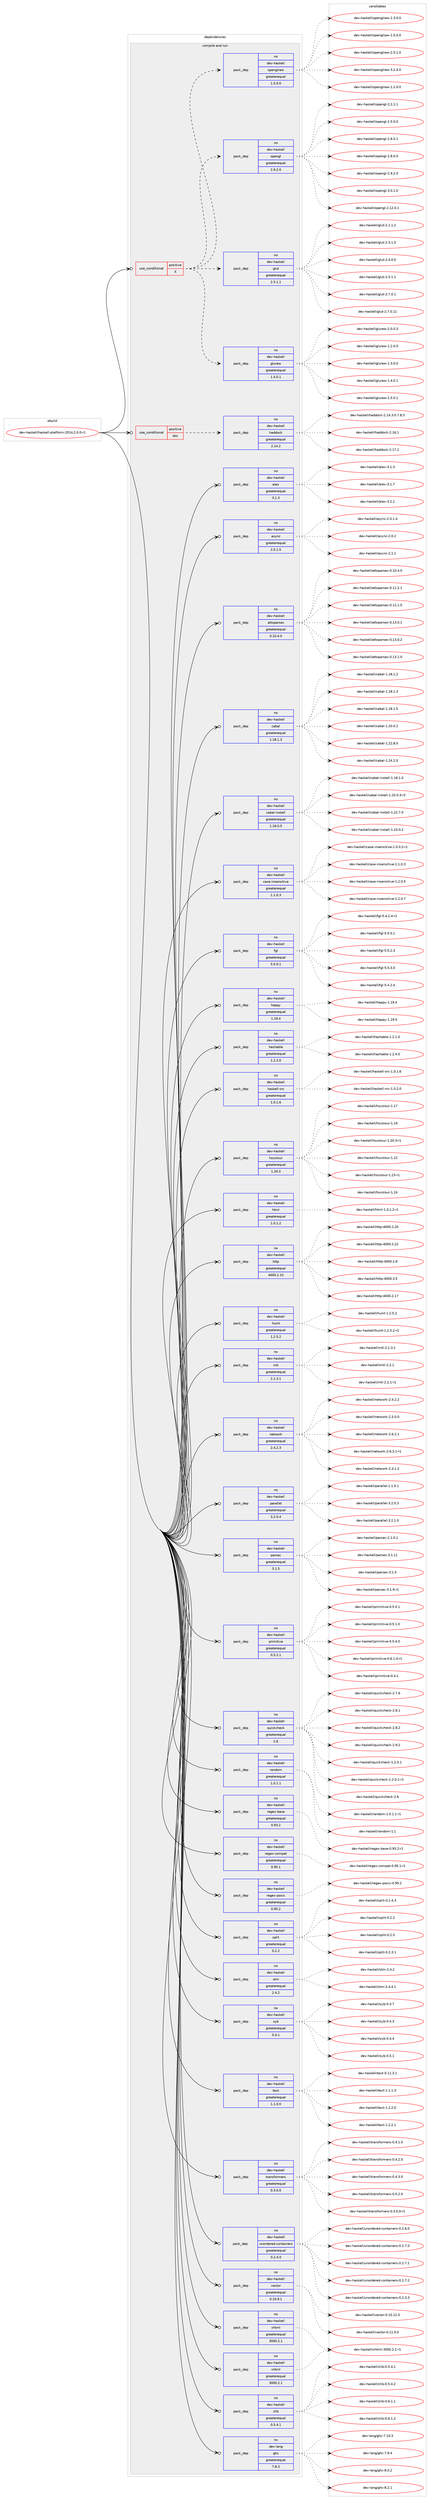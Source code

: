 digraph prolog {

# *************
# Graph options
# *************

newrank=true;
concentrate=true;
compound=true;
graph [rankdir=LR,fontname=Helvetica,fontsize=10,ranksep=1.5];#, ranksep=2.5, nodesep=0.2];
edge  [arrowhead=vee];
node  [fontname=Helvetica,fontsize=10];

# **********
# The ebuild
# **********

subgraph cluster_leftcol {
color=gray;
rank=same;
label=<<i>ebuild</i>>;
id [label="dev-haskell/haskell-platform-2014.2.0.0-r1", color=red, width=4, href="../dev-haskell/haskell-platform-2014.2.0.0-r1.svg"];
}

# ****************
# The dependencies
# ****************

subgraph cluster_midcol {
color=gray;
label=<<i>dependencies</i>>;
subgraph cluster_compile {
fillcolor="#eeeeee";
style=filled;
label=<<i>compile</i>>;
}
subgraph cluster_compileandrun {
fillcolor="#eeeeee";
style=filled;
label=<<i>compile and run</i>>;
subgraph cond19154 {
dependency82340 [label=<<TABLE BORDER="0" CELLBORDER="1" CELLSPACING="0" CELLPADDING="4"><TR><TD ROWSPAN="3" CELLPADDING="10">use_conditional</TD></TR><TR><TD>positive</TD></TR><TR><TD>X</TD></TR></TABLE>>, shape=none, color=red];
subgraph pack61055 {
dependency82341 [label=<<TABLE BORDER="0" CELLBORDER="1" CELLSPACING="0" CELLPADDING="4" WIDTH="220"><TR><TD ROWSPAN="6" CELLPADDING="30">pack_dep</TD></TR><TR><TD WIDTH="110">no</TD></TR><TR><TD>dev-haskell</TD></TR><TR><TD>gluraw</TD></TR><TR><TD>greaterequal</TD></TR><TR><TD>1.4.0.1</TD></TR></TABLE>>, shape=none, color=blue];
}
dependency82340:e -> dependency82341:w [weight=20,style="dashed",arrowhead="vee"];
subgraph pack61056 {
dependency82342 [label=<<TABLE BORDER="0" CELLBORDER="1" CELLSPACING="0" CELLPADDING="4" WIDTH="220"><TR><TD ROWSPAN="6" CELLPADDING="30">pack_dep</TD></TR><TR><TD WIDTH="110">no</TD></TR><TR><TD>dev-haskell</TD></TR><TR><TD>glut</TD></TR><TR><TD>greaterequal</TD></TR><TR><TD>2.5.1.1</TD></TR></TABLE>>, shape=none, color=blue];
}
dependency82340:e -> dependency82342:w [weight=20,style="dashed",arrowhead="vee"];
subgraph pack61057 {
dependency82343 [label=<<TABLE BORDER="0" CELLBORDER="1" CELLSPACING="0" CELLPADDING="4" WIDTH="220"><TR><TD ROWSPAN="6" CELLPADDING="30">pack_dep</TD></TR><TR><TD WIDTH="110">no</TD></TR><TR><TD>dev-haskell</TD></TR><TR><TD>opengl</TD></TR><TR><TD>greaterequal</TD></TR><TR><TD>2.9.2.0</TD></TR></TABLE>>, shape=none, color=blue];
}
dependency82340:e -> dependency82343:w [weight=20,style="dashed",arrowhead="vee"];
subgraph pack61058 {
dependency82344 [label=<<TABLE BORDER="0" CELLBORDER="1" CELLSPACING="0" CELLPADDING="4" WIDTH="220"><TR><TD ROWSPAN="6" CELLPADDING="30">pack_dep</TD></TR><TR><TD WIDTH="110">no</TD></TR><TR><TD>dev-haskell</TD></TR><TR><TD>openglraw</TD></TR><TR><TD>greaterequal</TD></TR><TR><TD>1.5.0.0</TD></TR></TABLE>>, shape=none, color=blue];
}
dependency82340:e -> dependency82344:w [weight=20,style="dashed",arrowhead="vee"];
}
id:e -> dependency82340:w [weight=20,style="solid",arrowhead="odotvee"];
subgraph cond19155 {
dependency82345 [label=<<TABLE BORDER="0" CELLBORDER="1" CELLSPACING="0" CELLPADDING="4"><TR><TD ROWSPAN="3" CELLPADDING="10">use_conditional</TD></TR><TR><TD>positive</TD></TR><TR><TD>doc</TD></TR></TABLE>>, shape=none, color=red];
subgraph pack61059 {
dependency82346 [label=<<TABLE BORDER="0" CELLBORDER="1" CELLSPACING="0" CELLPADDING="4" WIDTH="220"><TR><TD ROWSPAN="6" CELLPADDING="30">pack_dep</TD></TR><TR><TD WIDTH="110">no</TD></TR><TR><TD>dev-haskell</TD></TR><TR><TD>haddock</TD></TR><TR><TD>greaterequal</TD></TR><TR><TD>2.14.2</TD></TR></TABLE>>, shape=none, color=blue];
}
dependency82345:e -> dependency82346:w [weight=20,style="dashed",arrowhead="vee"];
}
id:e -> dependency82345:w [weight=20,style="solid",arrowhead="odotvee"];
subgraph pack61060 {
dependency82347 [label=<<TABLE BORDER="0" CELLBORDER="1" CELLSPACING="0" CELLPADDING="4" WIDTH="220"><TR><TD ROWSPAN="6" CELLPADDING="30">pack_dep</TD></TR><TR><TD WIDTH="110">no</TD></TR><TR><TD>dev-haskell</TD></TR><TR><TD>alex</TD></TR><TR><TD>greaterequal</TD></TR><TR><TD>3.1.3</TD></TR></TABLE>>, shape=none, color=blue];
}
id:e -> dependency82347:w [weight=20,style="solid",arrowhead="odotvee"];
subgraph pack61061 {
dependency82348 [label=<<TABLE BORDER="0" CELLBORDER="1" CELLSPACING="0" CELLPADDING="4" WIDTH="220"><TR><TD ROWSPAN="6" CELLPADDING="30">pack_dep</TD></TR><TR><TD WIDTH="110">no</TD></TR><TR><TD>dev-haskell</TD></TR><TR><TD>async</TD></TR><TR><TD>greaterequal</TD></TR><TR><TD>2.0.1.5</TD></TR></TABLE>>, shape=none, color=blue];
}
id:e -> dependency82348:w [weight=20,style="solid",arrowhead="odotvee"];
subgraph pack61062 {
dependency82349 [label=<<TABLE BORDER="0" CELLBORDER="1" CELLSPACING="0" CELLPADDING="4" WIDTH="220"><TR><TD ROWSPAN="6" CELLPADDING="30">pack_dep</TD></TR><TR><TD WIDTH="110">no</TD></TR><TR><TD>dev-haskell</TD></TR><TR><TD>attoparsec</TD></TR><TR><TD>greaterequal</TD></TR><TR><TD>0.10.4.0</TD></TR></TABLE>>, shape=none, color=blue];
}
id:e -> dependency82349:w [weight=20,style="solid",arrowhead="odotvee"];
subgraph pack61063 {
dependency82350 [label=<<TABLE BORDER="0" CELLBORDER="1" CELLSPACING="0" CELLPADDING="4" WIDTH="220"><TR><TD ROWSPAN="6" CELLPADDING="30">pack_dep</TD></TR><TR><TD WIDTH="110">no</TD></TR><TR><TD>dev-haskell</TD></TR><TR><TD>cabal</TD></TR><TR><TD>greaterequal</TD></TR><TR><TD>1.18.1.3</TD></TR></TABLE>>, shape=none, color=blue];
}
id:e -> dependency82350:w [weight=20,style="solid",arrowhead="odotvee"];
subgraph pack61064 {
dependency82351 [label=<<TABLE BORDER="0" CELLBORDER="1" CELLSPACING="0" CELLPADDING="4" WIDTH="220"><TR><TD ROWSPAN="6" CELLPADDING="30">pack_dep</TD></TR><TR><TD WIDTH="110">no</TD></TR><TR><TD>dev-haskell</TD></TR><TR><TD>cabal-install</TD></TR><TR><TD>greaterequal</TD></TR><TR><TD>1.18.0.5</TD></TR></TABLE>>, shape=none, color=blue];
}
id:e -> dependency82351:w [weight=20,style="solid",arrowhead="odotvee"];
subgraph pack61065 {
dependency82352 [label=<<TABLE BORDER="0" CELLBORDER="1" CELLSPACING="0" CELLPADDING="4" WIDTH="220"><TR><TD ROWSPAN="6" CELLPADDING="30">pack_dep</TD></TR><TR><TD WIDTH="110">no</TD></TR><TR><TD>dev-haskell</TD></TR><TR><TD>case-insensitive</TD></TR><TR><TD>greaterequal</TD></TR><TR><TD>1.1.0.3</TD></TR></TABLE>>, shape=none, color=blue];
}
id:e -> dependency82352:w [weight=20,style="solid",arrowhead="odotvee"];
subgraph pack61066 {
dependency82353 [label=<<TABLE BORDER="0" CELLBORDER="1" CELLSPACING="0" CELLPADDING="4" WIDTH="220"><TR><TD ROWSPAN="6" CELLPADDING="30">pack_dep</TD></TR><TR><TD WIDTH="110">no</TD></TR><TR><TD>dev-haskell</TD></TR><TR><TD>fgl</TD></TR><TR><TD>greaterequal</TD></TR><TR><TD>5.5.0.1</TD></TR></TABLE>>, shape=none, color=blue];
}
id:e -> dependency82353:w [weight=20,style="solid",arrowhead="odotvee"];
subgraph pack61067 {
dependency82354 [label=<<TABLE BORDER="0" CELLBORDER="1" CELLSPACING="0" CELLPADDING="4" WIDTH="220"><TR><TD ROWSPAN="6" CELLPADDING="30">pack_dep</TD></TR><TR><TD WIDTH="110">no</TD></TR><TR><TD>dev-haskell</TD></TR><TR><TD>happy</TD></TR><TR><TD>greaterequal</TD></TR><TR><TD>1.19.4</TD></TR></TABLE>>, shape=none, color=blue];
}
id:e -> dependency82354:w [weight=20,style="solid",arrowhead="odotvee"];
subgraph pack61068 {
dependency82355 [label=<<TABLE BORDER="0" CELLBORDER="1" CELLSPACING="0" CELLPADDING="4" WIDTH="220"><TR><TD ROWSPAN="6" CELLPADDING="30">pack_dep</TD></TR><TR><TD WIDTH="110">no</TD></TR><TR><TD>dev-haskell</TD></TR><TR><TD>hashable</TD></TR><TR><TD>greaterequal</TD></TR><TR><TD>1.2.2.0</TD></TR></TABLE>>, shape=none, color=blue];
}
id:e -> dependency82355:w [weight=20,style="solid",arrowhead="odotvee"];
subgraph pack61069 {
dependency82356 [label=<<TABLE BORDER="0" CELLBORDER="1" CELLSPACING="0" CELLPADDING="4" WIDTH="220"><TR><TD ROWSPAN="6" CELLPADDING="30">pack_dep</TD></TR><TR><TD WIDTH="110">no</TD></TR><TR><TD>dev-haskell</TD></TR><TR><TD>haskell-src</TD></TR><TR><TD>greaterequal</TD></TR><TR><TD>1.0.1.6</TD></TR></TABLE>>, shape=none, color=blue];
}
id:e -> dependency82356:w [weight=20,style="solid",arrowhead="odotvee"];
subgraph pack61070 {
dependency82357 [label=<<TABLE BORDER="0" CELLBORDER="1" CELLSPACING="0" CELLPADDING="4" WIDTH="220"><TR><TD ROWSPAN="6" CELLPADDING="30">pack_dep</TD></TR><TR><TD WIDTH="110">no</TD></TR><TR><TD>dev-haskell</TD></TR><TR><TD>hscolour</TD></TR><TR><TD>greaterequal</TD></TR><TR><TD>1.20.3</TD></TR></TABLE>>, shape=none, color=blue];
}
id:e -> dependency82357:w [weight=20,style="solid",arrowhead="odotvee"];
subgraph pack61071 {
dependency82358 [label=<<TABLE BORDER="0" CELLBORDER="1" CELLSPACING="0" CELLPADDING="4" WIDTH="220"><TR><TD ROWSPAN="6" CELLPADDING="30">pack_dep</TD></TR><TR><TD WIDTH="110">no</TD></TR><TR><TD>dev-haskell</TD></TR><TR><TD>html</TD></TR><TR><TD>greaterequal</TD></TR><TR><TD>1.0.1.2</TD></TR></TABLE>>, shape=none, color=blue];
}
id:e -> dependency82358:w [weight=20,style="solid",arrowhead="odotvee"];
subgraph pack61072 {
dependency82359 [label=<<TABLE BORDER="0" CELLBORDER="1" CELLSPACING="0" CELLPADDING="4" WIDTH="220"><TR><TD ROWSPAN="6" CELLPADDING="30">pack_dep</TD></TR><TR><TD WIDTH="110">no</TD></TR><TR><TD>dev-haskell</TD></TR><TR><TD>http</TD></TR><TR><TD>greaterequal</TD></TR><TR><TD>4000.2.10</TD></TR></TABLE>>, shape=none, color=blue];
}
id:e -> dependency82359:w [weight=20,style="solid",arrowhead="odotvee"];
subgraph pack61073 {
dependency82360 [label=<<TABLE BORDER="0" CELLBORDER="1" CELLSPACING="0" CELLPADDING="4" WIDTH="220"><TR><TD ROWSPAN="6" CELLPADDING="30">pack_dep</TD></TR><TR><TD WIDTH="110">no</TD></TR><TR><TD>dev-haskell</TD></TR><TR><TD>hunit</TD></TR><TR><TD>greaterequal</TD></TR><TR><TD>1.2.5.2</TD></TR></TABLE>>, shape=none, color=blue];
}
id:e -> dependency82360:w [weight=20,style="solid",arrowhead="odotvee"];
subgraph pack61074 {
dependency82361 [label=<<TABLE BORDER="0" CELLBORDER="1" CELLSPACING="0" CELLPADDING="4" WIDTH="220"><TR><TD ROWSPAN="6" CELLPADDING="30">pack_dep</TD></TR><TR><TD WIDTH="110">no</TD></TR><TR><TD>dev-haskell</TD></TR><TR><TD>mtl</TD></TR><TR><TD>greaterequal</TD></TR><TR><TD>2.1.3.1</TD></TR></TABLE>>, shape=none, color=blue];
}
id:e -> dependency82361:w [weight=20,style="solid",arrowhead="odotvee"];
subgraph pack61075 {
dependency82362 [label=<<TABLE BORDER="0" CELLBORDER="1" CELLSPACING="0" CELLPADDING="4" WIDTH="220"><TR><TD ROWSPAN="6" CELLPADDING="30">pack_dep</TD></TR><TR><TD WIDTH="110">no</TD></TR><TR><TD>dev-haskell</TD></TR><TR><TD>network</TD></TR><TR><TD>greaterequal</TD></TR><TR><TD>2.4.2.3</TD></TR></TABLE>>, shape=none, color=blue];
}
id:e -> dependency82362:w [weight=20,style="solid",arrowhead="odotvee"];
subgraph pack61076 {
dependency82363 [label=<<TABLE BORDER="0" CELLBORDER="1" CELLSPACING="0" CELLPADDING="4" WIDTH="220"><TR><TD ROWSPAN="6" CELLPADDING="30">pack_dep</TD></TR><TR><TD WIDTH="110">no</TD></TR><TR><TD>dev-haskell</TD></TR><TR><TD>parallel</TD></TR><TR><TD>greaterequal</TD></TR><TR><TD>3.2.0.4</TD></TR></TABLE>>, shape=none, color=blue];
}
id:e -> dependency82363:w [weight=20,style="solid",arrowhead="odotvee"];
subgraph pack61077 {
dependency82364 [label=<<TABLE BORDER="0" CELLBORDER="1" CELLSPACING="0" CELLPADDING="4" WIDTH="220"><TR><TD ROWSPAN="6" CELLPADDING="30">pack_dep</TD></TR><TR><TD WIDTH="110">no</TD></TR><TR><TD>dev-haskell</TD></TR><TR><TD>parsec</TD></TR><TR><TD>greaterequal</TD></TR><TR><TD>3.1.5</TD></TR></TABLE>>, shape=none, color=blue];
}
id:e -> dependency82364:w [weight=20,style="solid",arrowhead="odotvee"];
subgraph pack61078 {
dependency82365 [label=<<TABLE BORDER="0" CELLBORDER="1" CELLSPACING="0" CELLPADDING="4" WIDTH="220"><TR><TD ROWSPAN="6" CELLPADDING="30">pack_dep</TD></TR><TR><TD WIDTH="110">no</TD></TR><TR><TD>dev-haskell</TD></TR><TR><TD>primitive</TD></TR><TR><TD>greaterequal</TD></TR><TR><TD>0.5.2.1</TD></TR></TABLE>>, shape=none, color=blue];
}
id:e -> dependency82365:w [weight=20,style="solid",arrowhead="odotvee"];
subgraph pack61079 {
dependency82366 [label=<<TABLE BORDER="0" CELLBORDER="1" CELLSPACING="0" CELLPADDING="4" WIDTH="220"><TR><TD ROWSPAN="6" CELLPADDING="30">pack_dep</TD></TR><TR><TD WIDTH="110">no</TD></TR><TR><TD>dev-haskell</TD></TR><TR><TD>quickcheck</TD></TR><TR><TD>greaterequal</TD></TR><TR><TD>2.6</TD></TR></TABLE>>, shape=none, color=blue];
}
id:e -> dependency82366:w [weight=20,style="solid",arrowhead="odotvee"];
subgraph pack61080 {
dependency82367 [label=<<TABLE BORDER="0" CELLBORDER="1" CELLSPACING="0" CELLPADDING="4" WIDTH="220"><TR><TD ROWSPAN="6" CELLPADDING="30">pack_dep</TD></TR><TR><TD WIDTH="110">no</TD></TR><TR><TD>dev-haskell</TD></TR><TR><TD>random</TD></TR><TR><TD>greaterequal</TD></TR><TR><TD>1.0.1.1</TD></TR></TABLE>>, shape=none, color=blue];
}
id:e -> dependency82367:w [weight=20,style="solid",arrowhead="odotvee"];
subgraph pack61081 {
dependency82368 [label=<<TABLE BORDER="0" CELLBORDER="1" CELLSPACING="0" CELLPADDING="4" WIDTH="220"><TR><TD ROWSPAN="6" CELLPADDING="30">pack_dep</TD></TR><TR><TD WIDTH="110">no</TD></TR><TR><TD>dev-haskell</TD></TR><TR><TD>regex-base</TD></TR><TR><TD>greaterequal</TD></TR><TR><TD>0.93.2</TD></TR></TABLE>>, shape=none, color=blue];
}
id:e -> dependency82368:w [weight=20,style="solid",arrowhead="odotvee"];
subgraph pack61082 {
dependency82369 [label=<<TABLE BORDER="0" CELLBORDER="1" CELLSPACING="0" CELLPADDING="4" WIDTH="220"><TR><TD ROWSPAN="6" CELLPADDING="30">pack_dep</TD></TR><TR><TD WIDTH="110">no</TD></TR><TR><TD>dev-haskell</TD></TR><TR><TD>regex-compat</TD></TR><TR><TD>greaterequal</TD></TR><TR><TD>0.95.1</TD></TR></TABLE>>, shape=none, color=blue];
}
id:e -> dependency82369:w [weight=20,style="solid",arrowhead="odotvee"];
subgraph pack61083 {
dependency82370 [label=<<TABLE BORDER="0" CELLBORDER="1" CELLSPACING="0" CELLPADDING="4" WIDTH="220"><TR><TD ROWSPAN="6" CELLPADDING="30">pack_dep</TD></TR><TR><TD WIDTH="110">no</TD></TR><TR><TD>dev-haskell</TD></TR><TR><TD>regex-posix</TD></TR><TR><TD>greaterequal</TD></TR><TR><TD>0.95.2</TD></TR></TABLE>>, shape=none, color=blue];
}
id:e -> dependency82370:w [weight=20,style="solid",arrowhead="odotvee"];
subgraph pack61084 {
dependency82371 [label=<<TABLE BORDER="0" CELLBORDER="1" CELLSPACING="0" CELLPADDING="4" WIDTH="220"><TR><TD ROWSPAN="6" CELLPADDING="30">pack_dep</TD></TR><TR><TD WIDTH="110">no</TD></TR><TR><TD>dev-haskell</TD></TR><TR><TD>split</TD></TR><TR><TD>greaterequal</TD></TR><TR><TD>0.2.2</TD></TR></TABLE>>, shape=none, color=blue];
}
id:e -> dependency82371:w [weight=20,style="solid",arrowhead="odotvee"];
subgraph pack61085 {
dependency82372 [label=<<TABLE BORDER="0" CELLBORDER="1" CELLSPACING="0" CELLPADDING="4" WIDTH="220"><TR><TD ROWSPAN="6" CELLPADDING="30">pack_dep</TD></TR><TR><TD WIDTH="110">no</TD></TR><TR><TD>dev-haskell</TD></TR><TR><TD>stm</TD></TR><TR><TD>greaterequal</TD></TR><TR><TD>2.4.2</TD></TR></TABLE>>, shape=none, color=blue];
}
id:e -> dependency82372:w [weight=20,style="solid",arrowhead="odotvee"];
subgraph pack61086 {
dependency82373 [label=<<TABLE BORDER="0" CELLBORDER="1" CELLSPACING="0" CELLPADDING="4" WIDTH="220"><TR><TD ROWSPAN="6" CELLPADDING="30">pack_dep</TD></TR><TR><TD WIDTH="110">no</TD></TR><TR><TD>dev-haskell</TD></TR><TR><TD>syb</TD></TR><TR><TD>greaterequal</TD></TR><TR><TD>0.4.1</TD></TR></TABLE>>, shape=none, color=blue];
}
id:e -> dependency82373:w [weight=20,style="solid",arrowhead="odotvee"];
subgraph pack61087 {
dependency82374 [label=<<TABLE BORDER="0" CELLBORDER="1" CELLSPACING="0" CELLPADDING="4" WIDTH="220"><TR><TD ROWSPAN="6" CELLPADDING="30">pack_dep</TD></TR><TR><TD WIDTH="110">no</TD></TR><TR><TD>dev-haskell</TD></TR><TR><TD>text</TD></TR><TR><TD>greaterequal</TD></TR><TR><TD>1.1.0.0</TD></TR></TABLE>>, shape=none, color=blue];
}
id:e -> dependency82374:w [weight=20,style="solid",arrowhead="odotvee"];
subgraph pack61088 {
dependency82375 [label=<<TABLE BORDER="0" CELLBORDER="1" CELLSPACING="0" CELLPADDING="4" WIDTH="220"><TR><TD ROWSPAN="6" CELLPADDING="30">pack_dep</TD></TR><TR><TD WIDTH="110">no</TD></TR><TR><TD>dev-haskell</TD></TR><TR><TD>transformers</TD></TR><TR><TD>greaterequal</TD></TR><TR><TD>0.3.0.0</TD></TR></TABLE>>, shape=none, color=blue];
}
id:e -> dependency82375:w [weight=20,style="solid",arrowhead="odotvee"];
subgraph pack61089 {
dependency82376 [label=<<TABLE BORDER="0" CELLBORDER="1" CELLSPACING="0" CELLPADDING="4" WIDTH="220"><TR><TD ROWSPAN="6" CELLPADDING="30">pack_dep</TD></TR><TR><TD WIDTH="110">no</TD></TR><TR><TD>dev-haskell</TD></TR><TR><TD>unordered-containers</TD></TR><TR><TD>greaterequal</TD></TR><TR><TD>0.2.4.0</TD></TR></TABLE>>, shape=none, color=blue];
}
id:e -> dependency82376:w [weight=20,style="solid",arrowhead="odotvee"];
subgraph pack61090 {
dependency82377 [label=<<TABLE BORDER="0" CELLBORDER="1" CELLSPACING="0" CELLPADDING="4" WIDTH="220"><TR><TD ROWSPAN="6" CELLPADDING="30">pack_dep</TD></TR><TR><TD WIDTH="110">no</TD></TR><TR><TD>dev-haskell</TD></TR><TR><TD>vector</TD></TR><TR><TD>greaterequal</TD></TR><TR><TD>0.10.9.1</TD></TR></TABLE>>, shape=none, color=blue];
}
id:e -> dependency82377:w [weight=20,style="solid",arrowhead="odotvee"];
subgraph pack61091 {
dependency82378 [label=<<TABLE BORDER="0" CELLBORDER="1" CELLSPACING="0" CELLPADDING="4" WIDTH="220"><TR><TD ROWSPAN="6" CELLPADDING="30">pack_dep</TD></TR><TR><TD WIDTH="110">no</TD></TR><TR><TD>dev-haskell</TD></TR><TR><TD>xhtml</TD></TR><TR><TD>greaterequal</TD></TR><TR><TD>3000.2.1</TD></TR></TABLE>>, shape=none, color=blue];
}
id:e -> dependency82378:w [weight=20,style="solid",arrowhead="odotvee"];
subgraph pack61092 {
dependency82379 [label=<<TABLE BORDER="0" CELLBORDER="1" CELLSPACING="0" CELLPADDING="4" WIDTH="220"><TR><TD ROWSPAN="6" CELLPADDING="30">pack_dep</TD></TR><TR><TD WIDTH="110">no</TD></TR><TR><TD>dev-haskell</TD></TR><TR><TD>xhtml</TD></TR><TR><TD>greaterequal</TD></TR><TR><TD>3000.2.1</TD></TR></TABLE>>, shape=none, color=blue];
}
id:e -> dependency82379:w [weight=20,style="solid",arrowhead="odotvee"];
subgraph pack61093 {
dependency82380 [label=<<TABLE BORDER="0" CELLBORDER="1" CELLSPACING="0" CELLPADDING="4" WIDTH="220"><TR><TD ROWSPAN="6" CELLPADDING="30">pack_dep</TD></TR><TR><TD WIDTH="110">no</TD></TR><TR><TD>dev-haskell</TD></TR><TR><TD>zlib</TD></TR><TR><TD>greaterequal</TD></TR><TR><TD>0.5.4.1</TD></TR></TABLE>>, shape=none, color=blue];
}
id:e -> dependency82380:w [weight=20,style="solid",arrowhead="odotvee"];
subgraph pack61094 {
dependency82381 [label=<<TABLE BORDER="0" CELLBORDER="1" CELLSPACING="0" CELLPADDING="4" WIDTH="220"><TR><TD ROWSPAN="6" CELLPADDING="30">pack_dep</TD></TR><TR><TD WIDTH="110">no</TD></TR><TR><TD>dev-lang</TD></TR><TR><TD>ghc</TD></TR><TR><TD>greaterequal</TD></TR><TR><TD>7.8.3</TD></TR></TABLE>>, shape=none, color=blue];
}
id:e -> dependency82381:w [weight=20,style="solid",arrowhead="odotvee"];
}
subgraph cluster_run {
fillcolor="#eeeeee";
style=filled;
label=<<i>run</i>>;
}
}

# **************
# The candidates
# **************

subgraph cluster_choices {
rank=same;
color=gray;
label=<<i>candidates</i>>;

subgraph choice61055 {
color=black;
nodesep=1;
choice100101118451049711510710110810847103108117114971194549465046484648 [label="dev-haskell/gluraw-1.2.0.0", color=red, width=4,href="../dev-haskell/gluraw-1.2.0.0.svg"];
choice100101118451049711510710110810847103108117114971194549465146484648 [label="dev-haskell/gluraw-1.3.0.0", color=red, width=4,href="../dev-haskell/gluraw-1.3.0.0.svg"];
choice100101118451049711510710110810847103108117114971194549465246484649 [label="dev-haskell/gluraw-1.4.0.1", color=red, width=4,href="../dev-haskell/gluraw-1.4.0.1.svg"];
choice100101118451049711510710110810847103108117114971194549465346484649 [label="dev-haskell/gluraw-1.5.0.1", color=red, width=4,href="../dev-haskell/gluraw-1.5.0.1.svg"];
choice100101118451049711510710110810847103108117114971194550464846484651 [label="dev-haskell/gluraw-2.0.0.3", color=red, width=4,href="../dev-haskell/gluraw-2.0.0.3.svg"];
dependency82341:e -> choice100101118451049711510710110810847103108117114971194549465046484648:w [style=dotted,weight="100"];
dependency82341:e -> choice100101118451049711510710110810847103108117114971194549465146484648:w [style=dotted,weight="100"];
dependency82341:e -> choice100101118451049711510710110810847103108117114971194549465246484649:w [style=dotted,weight="100"];
dependency82341:e -> choice100101118451049711510710110810847103108117114971194549465346484649:w [style=dotted,weight="100"];
dependency82341:e -> choice100101118451049711510710110810847103108117114971194550464846484651:w [style=dotted,weight="100"];
}
subgraph choice61056 {
color=black;
nodesep=1;
choice1001011184510497115107101108108471031081171164550464946494650 [label="dev-haskell/glut-2.1.1.2", color=red, width=4,href="../dev-haskell/glut-2.1.1.2.svg"];
choice1001011184510497115107101108108471031081171164550465146494648 [label="dev-haskell/glut-2.3.1.0", color=red, width=4,href="../dev-haskell/glut-2.3.1.0.svg"];
choice1001011184510497115107101108108471031081171164550465246484648 [label="dev-haskell/glut-2.4.0.0", color=red, width=4,href="../dev-haskell/glut-2.4.0.0.svg"];
choice1001011184510497115107101108108471031081171164550465346494649 [label="dev-haskell/glut-2.5.1.1", color=red, width=4,href="../dev-haskell/glut-2.5.1.1.svg"];
choice1001011184510497115107101108108471031081171164550465546484649 [label="dev-haskell/glut-2.7.0.1", color=red, width=4,href="../dev-haskell/glut-2.7.0.1.svg"];
choice100101118451049711510710110810847103108117116455046554648464949 [label="dev-haskell/glut-2.7.0.11", color=red, width=4,href="../dev-haskell/glut-2.7.0.11.svg"];
dependency82342:e -> choice1001011184510497115107101108108471031081171164550464946494650:w [style=dotted,weight="100"];
dependency82342:e -> choice1001011184510497115107101108108471031081171164550465146494648:w [style=dotted,weight="100"];
dependency82342:e -> choice1001011184510497115107101108108471031081171164550465246484648:w [style=dotted,weight="100"];
dependency82342:e -> choice1001011184510497115107101108108471031081171164550465346494649:w [style=dotted,weight="100"];
dependency82342:e -> choice1001011184510497115107101108108471031081171164550465546484649:w [style=dotted,weight="100"];
dependency82342:e -> choice100101118451049711510710110810847103108117116455046554648464949:w [style=dotted,weight="100"];
}
subgraph choice61057 {
color=black;
nodesep=1;
choice100101118451049711510710110810847111112101110103108455046495046484649 [label="dev-haskell/opengl-2.12.0.1", color=red, width=4,href="../dev-haskell/opengl-2.12.0.1.svg"];
choice1001011184510497115107101108108471111121011101031084550465046494649 [label="dev-haskell/opengl-2.2.1.1", color=red, width=4,href="../dev-haskell/opengl-2.2.1.1.svg"];
choice1001011184510497115107101108108471111121011101031084550465346484648 [label="dev-haskell/opengl-2.5.0.0", color=red, width=4,href="../dev-haskell/opengl-2.5.0.0.svg"];
choice1001011184510497115107101108108471111121011101031084550465446484649 [label="dev-haskell/opengl-2.6.0.1", color=red, width=4,href="../dev-haskell/opengl-2.6.0.1.svg"];
choice1001011184510497115107101108108471111121011101031084550465646484648 [label="dev-haskell/opengl-2.8.0.0", color=red, width=4,href="../dev-haskell/opengl-2.8.0.0.svg"];
choice1001011184510497115107101108108471111121011101031084550465746504648 [label="dev-haskell/opengl-2.9.2.0", color=red, width=4,href="../dev-haskell/opengl-2.9.2.0.svg"];
choice1001011184510497115107101108108471111121011101031084551464846494648 [label="dev-haskell/opengl-3.0.1.0", color=red, width=4,href="../dev-haskell/opengl-3.0.1.0.svg"];
dependency82343:e -> choice100101118451049711510710110810847111112101110103108455046495046484649:w [style=dotted,weight="100"];
dependency82343:e -> choice1001011184510497115107101108108471111121011101031084550465046494649:w [style=dotted,weight="100"];
dependency82343:e -> choice1001011184510497115107101108108471111121011101031084550465346484648:w [style=dotted,weight="100"];
dependency82343:e -> choice1001011184510497115107101108108471111121011101031084550465446484649:w [style=dotted,weight="100"];
dependency82343:e -> choice1001011184510497115107101108108471111121011101031084550465646484648:w [style=dotted,weight="100"];
dependency82343:e -> choice1001011184510497115107101108108471111121011101031084550465746504648:w [style=dotted,weight="100"];
dependency82343:e -> choice1001011184510497115107101108108471111121011101031084551464846494648:w [style=dotted,weight="100"];
}
subgraph choice61058 {
color=black;
nodesep=1;
choice100101118451049711510710110810847111112101110103108114971194549465046484648 [label="dev-haskell/openglraw-1.2.0.0", color=red, width=4,href="../dev-haskell/openglraw-1.2.0.0.svg"];
choice100101118451049711510710110810847111112101110103108114971194549465146484648 [label="dev-haskell/openglraw-1.3.0.0", color=red, width=4,href="../dev-haskell/openglraw-1.3.0.0.svg"];
choice100101118451049711510710110810847111112101110103108114971194549465346484648 [label="dev-haskell/openglraw-1.5.0.0", color=red, width=4,href="../dev-haskell/openglraw-1.5.0.0.svg"];
choice100101118451049711510710110810847111112101110103108114971194550465346494648 [label="dev-haskell/openglraw-2.5.1.0", color=red, width=4,href="../dev-haskell/openglraw-2.5.1.0.svg"];
choice100101118451049711510710110810847111112101110103108114971194551465046524648 [label="dev-haskell/openglraw-3.2.4.0", color=red, width=4,href="../dev-haskell/openglraw-3.2.4.0.svg"];
dependency82344:e -> choice100101118451049711510710110810847111112101110103108114971194549465046484648:w [style=dotted,weight="100"];
dependency82344:e -> choice100101118451049711510710110810847111112101110103108114971194549465146484648:w [style=dotted,weight="100"];
dependency82344:e -> choice100101118451049711510710110810847111112101110103108114971194549465346484648:w [style=dotted,weight="100"];
dependency82344:e -> choice100101118451049711510710110810847111112101110103108114971194550465346494648:w [style=dotted,weight="100"];
dependency82344:e -> choice100101118451049711510710110810847111112101110103108114971194551465046524648:w [style=dotted,weight="100"];
}
subgraph choice61059 {
color=black;
nodesep=1;
choice1001011184510497115107101108108471049710010011199107455046495246514648465546564651 [label="dev-haskell/haddock-2.14.3.0.7.8.3", color=red, width=4,href="../dev-haskell/haddock-2.14.3.0.7.8.3.svg"];
choice100101118451049711510710110810847104971001001119910745504649544649 [label="dev-haskell/haddock-2.16.1", color=red, width=4,href="../dev-haskell/haddock-2.16.1.svg"];
choice100101118451049711510710110810847104971001001119910745504649554650 [label="dev-haskell/haddock-2.17.2", color=red, width=4,href="../dev-haskell/haddock-2.17.2.svg"];
dependency82346:e -> choice1001011184510497115107101108108471049710010011199107455046495246514648465546564651:w [style=dotted,weight="100"];
dependency82346:e -> choice100101118451049711510710110810847104971001001119910745504649544649:w [style=dotted,weight="100"];
dependency82346:e -> choice100101118451049711510710110810847104971001001119910745504649554650:w [style=dotted,weight="100"];
}
subgraph choice61060 {
color=black;
nodesep=1;
choice10010111845104971151071011081084797108101120455146494651 [label="dev-haskell/alex-3.1.3", color=red, width=4,href="../dev-haskell/alex-3.1.3.svg"];
choice10010111845104971151071011081084797108101120455146494655 [label="dev-haskell/alex-3.1.7", color=red, width=4,href="../dev-haskell/alex-3.1.7.svg"];
choice10010111845104971151071011081084797108101120455146504649 [label="dev-haskell/alex-3.2.1", color=red, width=4,href="../dev-haskell/alex-3.2.1.svg"];
dependency82347:e -> choice10010111845104971151071011081084797108101120455146494651:w [style=dotted,weight="100"];
dependency82347:e -> choice10010111845104971151071011081084797108101120455146494655:w [style=dotted,weight="100"];
dependency82347:e -> choice10010111845104971151071011081084797108101120455146504649:w [style=dotted,weight="100"];
}
subgraph choice61061 {
color=black;
nodesep=1;
choice10010111845104971151071011081084797115121110994550464846494652 [label="dev-haskell/async-2.0.1.4", color=red, width=4,href="../dev-haskell/async-2.0.1.4.svg"];
choice1001011184510497115107101108108479711512111099455046484650 [label="dev-haskell/async-2.0.2", color=red, width=4,href="../dev-haskell/async-2.0.2.svg"];
choice1001011184510497115107101108108479711512111099455046494649 [label="dev-haskell/async-2.1.1", color=red, width=4,href="../dev-haskell/async-2.1.1.svg"];
dependency82348:e -> choice10010111845104971151071011081084797115121110994550464846494652:w [style=dotted,weight="100"];
dependency82348:e -> choice1001011184510497115107101108108479711512111099455046484650:w [style=dotted,weight="100"];
dependency82348:e -> choice1001011184510497115107101108108479711512111099455046494649:w [style=dotted,weight="100"];
}
subgraph choice61062 {
color=black;
nodesep=1;
choice100101118451049711510710110810847971161161111129711411510199454846494846524648 [label="dev-haskell/attoparsec-0.10.4.0", color=red, width=4,href="../dev-haskell/attoparsec-0.10.4.0.svg"];
choice100101118451049711510710110810847971161161111129711411510199454846494946504649 [label="dev-haskell/attoparsec-0.11.2.1", color=red, width=4,href="../dev-haskell/attoparsec-0.11.2.1.svg"];
choice100101118451049711510710110810847971161161111129711411510199454846495046494653 [label="dev-haskell/attoparsec-0.12.1.5", color=red, width=4,href="../dev-haskell/attoparsec-0.12.1.5.svg"];
choice100101118451049711510710110810847971161161111129711411510199454846495146484649 [label="dev-haskell/attoparsec-0.13.0.1", color=red, width=4,href="../dev-haskell/attoparsec-0.13.0.1.svg"];
choice100101118451049711510710110810847971161161111129711411510199454846495146484650 [label="dev-haskell/attoparsec-0.13.0.2", color=red, width=4,href="../dev-haskell/attoparsec-0.13.0.2.svg"];
choice100101118451049711510710110810847971161161111129711411510199454846495146494648 [label="dev-haskell/attoparsec-0.13.1.0", color=red, width=4,href="../dev-haskell/attoparsec-0.13.1.0.svg"];
dependency82349:e -> choice100101118451049711510710110810847971161161111129711411510199454846494846524648:w [style=dotted,weight="100"];
dependency82349:e -> choice100101118451049711510710110810847971161161111129711411510199454846494946504649:w [style=dotted,weight="100"];
dependency82349:e -> choice100101118451049711510710110810847971161161111129711411510199454846495046494653:w [style=dotted,weight="100"];
dependency82349:e -> choice100101118451049711510710110810847971161161111129711411510199454846495146484649:w [style=dotted,weight="100"];
dependency82349:e -> choice100101118451049711510710110810847971161161111129711411510199454846495146484650:w [style=dotted,weight="100"];
dependency82349:e -> choice100101118451049711510710110810847971161161111129711411510199454846495146494648:w [style=dotted,weight="100"];
}
subgraph choice61063 {
color=black;
nodesep=1;
choice10010111845104971151071011081084799979897108454946495646494650 [label="dev-haskell/cabal-1.18.1.2", color=red, width=4,href="../dev-haskell/cabal-1.18.1.2.svg"];
choice10010111845104971151071011081084799979897108454946495646494651 [label="dev-haskell/cabal-1.18.1.3", color=red, width=4,href="../dev-haskell/cabal-1.18.1.3.svg"];
choice10010111845104971151071011081084799979897108454946495646494653 [label="dev-haskell/cabal-1.18.1.5", color=red, width=4,href="../dev-haskell/cabal-1.18.1.5.svg"];
choice10010111845104971151071011081084799979897108454946504846484650 [label="dev-haskell/cabal-1.20.0.2", color=red, width=4,href="../dev-haskell/cabal-1.20.0.2.svg"];
choice10010111845104971151071011081084799979897108454946505046564648 [label="dev-haskell/cabal-1.22.8.0", color=red, width=4,href="../dev-haskell/cabal-1.22.8.0.svg"];
choice10010111845104971151071011081084799979897108454946505246504648 [label="dev-haskell/cabal-1.24.2.0", color=red, width=4,href="../dev-haskell/cabal-1.24.2.0.svg"];
dependency82350:e -> choice10010111845104971151071011081084799979897108454946495646494650:w [style=dotted,weight="100"];
dependency82350:e -> choice10010111845104971151071011081084799979897108454946495646494651:w [style=dotted,weight="100"];
dependency82350:e -> choice10010111845104971151071011081084799979897108454946495646494653:w [style=dotted,weight="100"];
dependency82350:e -> choice10010111845104971151071011081084799979897108454946504846484650:w [style=dotted,weight="100"];
dependency82350:e -> choice10010111845104971151071011081084799979897108454946505046564648:w [style=dotted,weight="100"];
dependency82350:e -> choice10010111845104971151071011081084799979897108454946505246504648:w [style=dotted,weight="100"];
}
subgraph choice61064 {
color=black;
nodesep=1;
choice100101118451049711510710110810847999798971084510511011511697108108454946495646494648 [label="dev-haskell/cabal-install-1.18.1.0", color=red, width=4,href="../dev-haskell/cabal-install-1.18.1.0.svg"];
choice1001011184510497115107101108108479997989710845105110115116971081084549465048464846514511450 [label="dev-haskell/cabal-install-1.20.0.3-r2", color=red, width=4,href="../dev-haskell/cabal-install-1.20.0.3-r2.svg"];
choice100101118451049711510710110810847999798971084510511011511697108108454946505046554648 [label="dev-haskell/cabal-install-1.22.7.0", color=red, width=4,href="../dev-haskell/cabal-install-1.22.7.0.svg"];
choice100101118451049711510710110810847999798971084510511011511697108108454946505246484650 [label="dev-haskell/cabal-install-1.24.0.2", color=red, width=4,href="../dev-haskell/cabal-install-1.24.0.2.svg"];
dependency82351:e -> choice100101118451049711510710110810847999798971084510511011511697108108454946495646494648:w [style=dotted,weight="100"];
dependency82351:e -> choice1001011184510497115107101108108479997989710845105110115116971081084549465048464846514511450:w [style=dotted,weight="100"];
dependency82351:e -> choice100101118451049711510710110810847999798971084510511011511697108108454946505046554648:w [style=dotted,weight="100"];
dependency82351:e -> choice100101118451049711510710110810847999798971084510511011511697108108454946505246484650:w [style=dotted,weight="100"];
}
subgraph choice61065 {
color=black;
nodesep=1;
choice10010111845104971151071011081084799971151014510511011510111011510511610511810145494648464846504511449 [label="dev-haskell/case-insensitive-1.0.0.2-r1", color=red, width=4,href="../dev-haskell/case-insensitive-1.0.0.2-r1.svg"];
choice1001011184510497115107101108108479997115101451051101151011101151051161051181014549464946484651 [label="dev-haskell/case-insensitive-1.1.0.3", color=red, width=4,href="../dev-haskell/case-insensitive-1.1.0.3.svg"];
choice1001011184510497115107101108108479997115101451051101151011101151051161051181014549465046484653 [label="dev-haskell/case-insensitive-1.2.0.5", color=red, width=4,href="../dev-haskell/case-insensitive-1.2.0.5.svg"];
choice1001011184510497115107101108108479997115101451051101151011101151051161051181014549465046484655 [label="dev-haskell/case-insensitive-1.2.0.7", color=red, width=4,href="../dev-haskell/case-insensitive-1.2.0.7.svg"];
dependency82352:e -> choice10010111845104971151071011081084799971151014510511011510111011510511610511810145494648464846504511449:w [style=dotted,weight="100"];
dependency82352:e -> choice1001011184510497115107101108108479997115101451051101151011101151051161051181014549464946484651:w [style=dotted,weight="100"];
dependency82352:e -> choice1001011184510497115107101108108479997115101451051101151011101151051161051181014549465046484653:w [style=dotted,weight="100"];
dependency82352:e -> choice1001011184510497115107101108108479997115101451051101151011101151051161051181014549465046484655:w [style=dotted,weight="100"];
}
subgraph choice61066 {
color=black;
nodesep=1;
choice1001011184510497115107101108108471021031084553465246504652 [label="dev-haskell/fgl-5.4.2.4", color=red, width=4,href="../dev-haskell/fgl-5.4.2.4.svg"];
choice10010111845104971151071011081084710210310845534652465046524511449 [label="dev-haskell/fgl-5.4.2.4-r1", color=red, width=4,href="../dev-haskell/fgl-5.4.2.4-r1.svg"];
choice1001011184510497115107101108108471021031084553465346484649 [label="dev-haskell/fgl-5.5.0.1", color=red, width=4,href="../dev-haskell/fgl-5.5.0.1.svg"];
choice1001011184510497115107101108108471021031084553465346504651 [label="dev-haskell/fgl-5.5.2.3", color=red, width=4,href="../dev-haskell/fgl-5.5.2.3.svg"];
choice1001011184510497115107101108108471021031084553465346514648 [label="dev-haskell/fgl-5.5.3.0", color=red, width=4,href="../dev-haskell/fgl-5.5.3.0.svg"];
dependency82353:e -> choice1001011184510497115107101108108471021031084553465246504652:w [style=dotted,weight="100"];
dependency82353:e -> choice10010111845104971151071011081084710210310845534652465046524511449:w [style=dotted,weight="100"];
dependency82353:e -> choice1001011184510497115107101108108471021031084553465346484649:w [style=dotted,weight="100"];
dependency82353:e -> choice1001011184510497115107101108108471021031084553465346504651:w [style=dotted,weight="100"];
dependency82353:e -> choice1001011184510497115107101108108471021031084553465346514648:w [style=dotted,weight="100"];
}
subgraph choice61067 {
color=black;
nodesep=1;
choice1001011184510497115107101108108471049711211212145494649574652 [label="dev-haskell/happy-1.19.4", color=red, width=4,href="../dev-haskell/happy-1.19.4.svg"];
choice1001011184510497115107101108108471049711211212145494649574653 [label="dev-haskell/happy-1.19.5", color=red, width=4,href="../dev-haskell/happy-1.19.5.svg"];
dependency82354:e -> choice1001011184510497115107101108108471049711211212145494649574652:w [style=dotted,weight="100"];
dependency82354:e -> choice1001011184510497115107101108108471049711211212145494649574653:w [style=dotted,weight="100"];
}
subgraph choice61068 {
color=black;
nodesep=1;
choice1001011184510497115107101108108471049711510497981081014549465046494648 [label="dev-haskell/hashable-1.2.1.0", color=red, width=4,href="../dev-haskell/hashable-1.2.1.0.svg"];
choice1001011184510497115107101108108471049711510497981081014549465046524648 [label="dev-haskell/hashable-1.2.4.0", color=red, width=4,href="../dev-haskell/hashable-1.2.4.0.svg"];
dependency82355:e -> choice1001011184510497115107101108108471049711510497981081014549465046494648:w [style=dotted,weight="100"];
dependency82355:e -> choice1001011184510497115107101108108471049711510497981081014549465046524648:w [style=dotted,weight="100"];
}
subgraph choice61069 {
color=black;
nodesep=1;
choice1001011184510497115107101108108471049711510710110810845115114994549464846494654 [label="dev-haskell/haskell-src-1.0.1.6", color=red, width=4,href="../dev-haskell/haskell-src-1.0.1.6.svg"];
choice1001011184510497115107101108108471049711510710110810845115114994549464846504648 [label="dev-haskell/haskell-src-1.0.2.0", color=red, width=4,href="../dev-haskell/haskell-src-1.0.2.0.svg"];
dependency82356:e -> choice1001011184510497115107101108108471049711510710110810845115114994549464846494654:w [style=dotted,weight="100"];
dependency82356:e -> choice1001011184510497115107101108108471049711510710110810845115114994549464846504648:w [style=dotted,weight="100"];
}
subgraph choice61070 {
color=black;
nodesep=1;
choice100101118451049711510710110810847104115991111081111171144549464955 [label="dev-haskell/hscolour-1.17", color=red, width=4,href="../dev-haskell/hscolour-1.17.svg"];
choice100101118451049711510710110810847104115991111081111171144549464957 [label="dev-haskell/hscolour-1.19", color=red, width=4,href="../dev-haskell/hscolour-1.19.svg"];
choice10010111845104971151071011081084710411599111108111117114454946504846514511449 [label="dev-haskell/hscolour-1.20.3-r1", color=red, width=4,href="../dev-haskell/hscolour-1.20.3-r1.svg"];
choice100101118451049711510710110810847104115991111081111171144549465050 [label="dev-haskell/hscolour-1.22", color=red, width=4,href="../dev-haskell/hscolour-1.22.svg"];
choice1001011184510497115107101108108471041159911110811111711445494650514511449 [label="dev-haskell/hscolour-1.23-r1", color=red, width=4,href="../dev-haskell/hscolour-1.23-r1.svg"];
choice100101118451049711510710110810847104115991111081111171144549465052 [label="dev-haskell/hscolour-1.24", color=red, width=4,href="../dev-haskell/hscolour-1.24.svg"];
dependency82357:e -> choice100101118451049711510710110810847104115991111081111171144549464955:w [style=dotted,weight="100"];
dependency82357:e -> choice100101118451049711510710110810847104115991111081111171144549464957:w [style=dotted,weight="100"];
dependency82357:e -> choice10010111845104971151071011081084710411599111108111117114454946504846514511449:w [style=dotted,weight="100"];
dependency82357:e -> choice100101118451049711510710110810847104115991111081111171144549465050:w [style=dotted,weight="100"];
dependency82357:e -> choice1001011184510497115107101108108471041159911110811111711445494650514511449:w [style=dotted,weight="100"];
dependency82357:e -> choice100101118451049711510710110810847104115991111081111171144549465052:w [style=dotted,weight="100"];
}
subgraph choice61071 {
color=black;
nodesep=1;
choice10010111845104971151071011081084710411610910845494648464946504511449 [label="dev-haskell/html-1.0.1.2-r1", color=red, width=4,href="../dev-haskell/html-1.0.1.2-r1.svg"];
dependency82358:e -> choice10010111845104971151071011081084710411610910845494648464946504511449:w [style=dotted,weight="100"];
}
subgraph choice61072 {
color=black;
nodesep=1;
choice10010111845104971151071011081084710411611611245524848484650464955 [label="dev-haskell/http-4000.2.17", color=red, width=4,href="../dev-haskell/http-4000.2.17.svg"];
choice10010111845104971151071011081084710411611611245524848484650465048 [label="dev-haskell/http-4000.2.20", color=red, width=4,href="../dev-haskell/http-4000.2.20.svg"];
choice10010111845104971151071011081084710411611611245524848484650465050 [label="dev-haskell/http-4000.2.22", color=red, width=4,href="../dev-haskell/http-4000.2.22.svg"];
choice100101118451049711510710110810847104116116112455248484846504656 [label="dev-haskell/http-4000.2.8", color=red, width=4,href="../dev-haskell/http-4000.2.8.svg"];
choice100101118451049711510710110810847104116116112455248484846514653 [label="dev-haskell/http-4000.3.5", color=red, width=4,href="../dev-haskell/http-4000.3.5.svg"];
dependency82359:e -> choice10010111845104971151071011081084710411611611245524848484650464955:w [style=dotted,weight="100"];
dependency82359:e -> choice10010111845104971151071011081084710411611611245524848484650465048:w [style=dotted,weight="100"];
dependency82359:e -> choice10010111845104971151071011081084710411611611245524848484650465050:w [style=dotted,weight="100"];
dependency82359:e -> choice100101118451049711510710110810847104116116112455248484846504656:w [style=dotted,weight="100"];
dependency82359:e -> choice100101118451049711510710110810847104116116112455248484846514653:w [style=dotted,weight="100"];
}
subgraph choice61073 {
color=black;
nodesep=1;
choice1001011184510497115107101108108471041171101051164549465046534650 [label="dev-haskell/hunit-1.2.5.2", color=red, width=4,href="../dev-haskell/hunit-1.2.5.2.svg"];
choice10010111845104971151071011081084710411711010511645494650465346504511449 [label="dev-haskell/hunit-1.2.5.2-r1", color=red, width=4,href="../dev-haskell/hunit-1.2.5.2-r1.svg"];
dependency82360:e -> choice1001011184510497115107101108108471041171101051164549465046534650:w [style=dotted,weight="100"];
dependency82360:e -> choice10010111845104971151071011081084710411711010511645494650465346504511449:w [style=dotted,weight="100"];
}
subgraph choice61074 {
color=black;
nodesep=1;
choice1001011184510497115107101108108471091161084550464946514649 [label="dev-haskell/mtl-2.1.3.1", color=red, width=4,href="../dev-haskell/mtl-2.1.3.1.svg"];
choice100101118451049711510710110810847109116108455046504649 [label="dev-haskell/mtl-2.2.1", color=red, width=4,href="../dev-haskell/mtl-2.2.1.svg"];
choice1001011184510497115107101108108471091161084550465046494511449 [label="dev-haskell/mtl-2.2.1-r1", color=red, width=4,href="../dev-haskell/mtl-2.2.1-r1.svg"];
dependency82361:e -> choice1001011184510497115107101108108471091161084550464946514649:w [style=dotted,weight="100"];
dependency82361:e -> choice100101118451049711510710110810847109116108455046504649:w [style=dotted,weight="100"];
dependency82361:e -> choice1001011184510497115107101108108471091161084550465046494511449:w [style=dotted,weight="100"];
}
subgraph choice61075 {
color=black;
nodesep=1;
choice1001011184510497115107101108108471101011161191111141074550465246494650 [label="dev-haskell/network-2.4.1.2", color=red, width=4,href="../dev-haskell/network-2.4.1.2.svg"];
choice1001011184510497115107101108108471101011161191111141074550465246504650 [label="dev-haskell/network-2.4.2.2", color=red, width=4,href="../dev-haskell/network-2.4.2.2.svg"];
choice1001011184510497115107101108108471101011161191111141074550465346484648 [label="dev-haskell/network-2.5.0.0", color=red, width=4,href="../dev-haskell/network-2.5.0.0.svg"];
choice1001011184510497115107101108108471101011161191111141074550465446504649 [label="dev-haskell/network-2.6.2.1", color=red, width=4,href="../dev-haskell/network-2.6.2.1.svg"];
choice10010111845104971151071011081084711010111611911111410745504654465146494511449 [label="dev-haskell/network-2.6.3.1-r1", color=red, width=4,href="../dev-haskell/network-2.6.3.1-r1.svg"];
dependency82362:e -> choice1001011184510497115107101108108471101011161191111141074550465246494650:w [style=dotted,weight="100"];
dependency82362:e -> choice1001011184510497115107101108108471101011161191111141074550465246504650:w [style=dotted,weight="100"];
dependency82362:e -> choice1001011184510497115107101108108471101011161191111141074550465346484648:w [style=dotted,weight="100"];
dependency82362:e -> choice1001011184510497115107101108108471101011161191111141074550465446504649:w [style=dotted,weight="100"];
dependency82362:e -> choice10010111845104971151071011081084711010111611911111410745504654465146494511449:w [style=dotted,weight="100"];
}
subgraph choice61076 {
color=black;
nodesep=1;
choice10010111845104971151071011081084711297114971081081011084549464946484649 [label="dev-haskell/parallel-1.1.0.1", color=red, width=4,href="../dev-haskell/parallel-1.1.0.1.svg"];
choice10010111845104971151071011081084711297114971081081011084551465046484651 [label="dev-haskell/parallel-3.2.0.3", color=red, width=4,href="../dev-haskell/parallel-3.2.0.3.svg"];
choice10010111845104971151071011081084711297114971081081011084551465046494648 [label="dev-haskell/parallel-3.2.1.0", color=red, width=4,href="../dev-haskell/parallel-3.2.1.0.svg"];
dependency82363:e -> choice10010111845104971151071011081084711297114971081081011084549464946484649:w [style=dotted,weight="100"];
dependency82363:e -> choice10010111845104971151071011081084711297114971081081011084551465046484651:w [style=dotted,weight="100"];
dependency82363:e -> choice10010111845104971151071011081084711297114971081081011084551465046494648:w [style=dotted,weight="100"];
}
subgraph choice61077 {
color=black;
nodesep=1;
choice10010111845104971151071011081084711297114115101994550464946484649 [label="dev-haskell/parsec-2.1.0.1", color=red, width=4,href="../dev-haskell/parsec-2.1.0.1.svg"];
choice100101118451049711510710110810847112971141151019945514649464949 [label="dev-haskell/parsec-3.1.11", color=red, width=4,href="../dev-haskell/parsec-3.1.11.svg"];
choice1001011184510497115107101108108471129711411510199455146494653 [label="dev-haskell/parsec-3.1.5", color=red, width=4,href="../dev-haskell/parsec-3.1.5.svg"];
choice10010111845104971151071011081084711297114115101994551464946574511449 [label="dev-haskell/parsec-3.1.9-r1", color=red, width=4,href="../dev-haskell/parsec-3.1.9-r1.svg"];
dependency82364:e -> choice10010111845104971151071011081084711297114115101994550464946484649:w [style=dotted,weight="100"];
dependency82364:e -> choice100101118451049711510710110810847112971141151019945514649464949:w [style=dotted,weight="100"];
dependency82364:e -> choice1001011184510497115107101108108471129711411510199455146494653:w [style=dotted,weight="100"];
dependency82364:e -> choice10010111845104971151071011081084711297114115101994551464946574511449:w [style=dotted,weight="100"];
}
subgraph choice61078 {
color=black;
nodesep=1;
choice100101118451049711510710110810847112114105109105116105118101454846524649 [label="dev-haskell/primitive-0.4.1", color=red, width=4,href="../dev-haskell/primitive-0.4.1.svg"];
choice1001011184510497115107101108108471121141051091051161051181014548465346484649 [label="dev-haskell/primitive-0.5.0.1", color=red, width=4,href="../dev-haskell/primitive-0.5.0.1.svg"];
choice1001011184510497115107101108108471121141051091051161051181014548465346494648 [label="dev-haskell/primitive-0.5.1.0", color=red, width=4,href="../dev-haskell/primitive-0.5.1.0.svg"];
choice1001011184510497115107101108108471121141051091051161051181014548465346524648 [label="dev-haskell/primitive-0.5.4.0", color=red, width=4,href="../dev-haskell/primitive-0.5.4.0.svg"];
choice10010111845104971151071011081084711211410510910511610511810145484654464946484511449 [label="dev-haskell/primitive-0.6.1.0-r1", color=red, width=4,href="../dev-haskell/primitive-0.6.1.0-r1.svg"];
dependency82365:e -> choice100101118451049711510710110810847112114105109105116105118101454846524649:w [style=dotted,weight="100"];
dependency82365:e -> choice1001011184510497115107101108108471121141051091051161051181014548465346484649:w [style=dotted,weight="100"];
dependency82365:e -> choice1001011184510497115107101108108471121141051091051161051181014548465346494648:w [style=dotted,weight="100"];
dependency82365:e -> choice1001011184510497115107101108108471121141051091051161051181014548465346524648:w [style=dotted,weight="100"];
dependency82365:e -> choice10010111845104971151071011081084711211410510910511610511810145484654464946484511449:w [style=dotted,weight="100"];
}
subgraph choice61079 {
color=black;
nodesep=1;
choice1001011184510497115107101108108471131171059910799104101991074549465046484649 [label="dev-haskell/quickcheck-1.2.0.1", color=red, width=4,href="../dev-haskell/quickcheck-1.2.0.1.svg"];
choice10010111845104971151071011081084711311710599107991041019910745494650464846494511449 [label="dev-haskell/quickcheck-1.2.0.1-r1", color=red, width=4,href="../dev-haskell/quickcheck-1.2.0.1-r1.svg"];
choice10010111845104971151071011081084711311710599107991041019910745504654 [label="dev-haskell/quickcheck-2.6", color=red, width=4,href="../dev-haskell/quickcheck-2.6.svg"];
choice100101118451049711510710110810847113117105991079910410199107455046554654 [label="dev-haskell/quickcheck-2.7.6", color=red, width=4,href="../dev-haskell/quickcheck-2.7.6.svg"];
choice100101118451049711510710110810847113117105991079910410199107455046564649 [label="dev-haskell/quickcheck-2.8.1", color=red, width=4,href="../dev-haskell/quickcheck-2.8.1.svg"];
choice100101118451049711510710110810847113117105991079910410199107455046564650 [label="dev-haskell/quickcheck-2.8.2", color=red, width=4,href="../dev-haskell/quickcheck-2.8.2.svg"];
choice100101118451049711510710110810847113117105991079910410199107455046574650 [label="dev-haskell/quickcheck-2.9.2", color=red, width=4,href="../dev-haskell/quickcheck-2.9.2.svg"];
dependency82366:e -> choice1001011184510497115107101108108471131171059910799104101991074549465046484649:w [style=dotted,weight="100"];
dependency82366:e -> choice10010111845104971151071011081084711311710599107991041019910745494650464846494511449:w [style=dotted,weight="100"];
dependency82366:e -> choice10010111845104971151071011081084711311710599107991041019910745504654:w [style=dotted,weight="100"];
dependency82366:e -> choice100101118451049711510710110810847113117105991079910410199107455046554654:w [style=dotted,weight="100"];
dependency82366:e -> choice100101118451049711510710110810847113117105991079910410199107455046564649:w [style=dotted,weight="100"];
dependency82366:e -> choice100101118451049711510710110810847113117105991079910410199107455046564650:w [style=dotted,weight="100"];
dependency82366:e -> choice100101118451049711510710110810847113117105991079910410199107455046574650:w [style=dotted,weight="100"];
}
subgraph choice61080 {
color=black;
nodesep=1;
choice1001011184510497115107101108108471149711010011110945494648464946494511449 [label="dev-haskell/random-1.0.1.1-r1", color=red, width=4,href="../dev-haskell/random-1.0.1.1-r1.svg"];
choice1001011184510497115107101108108471149711010011110945494649 [label="dev-haskell/random-1.1", color=red, width=4,href="../dev-haskell/random-1.1.svg"];
dependency82367:e -> choice1001011184510497115107101108108471149711010011110945494648464946494511449:w [style=dotted,weight="100"];
dependency82367:e -> choice1001011184510497115107101108108471149711010011110945494649:w [style=dotted,weight="100"];
}
subgraph choice61081 {
color=black;
nodesep=1;
choice100101118451049711510710110810847114101103101120459897115101454846575146504511449 [label="dev-haskell/regex-base-0.93.2-r1", color=red, width=4,href="../dev-haskell/regex-base-0.93.2-r1.svg"];
dependency82368:e -> choice100101118451049711510710110810847114101103101120459897115101454846575146504511449:w [style=dotted,weight="100"];
}
subgraph choice61082 {
color=black;
nodesep=1;
choice100101118451049711510710110810847114101103101120459911110911297116454846575346494511449 [label="dev-haskell/regex-compat-0.95.1-r1", color=red, width=4,href="../dev-haskell/regex-compat-0.95.1-r1.svg"];
dependency82369:e -> choice100101118451049711510710110810847114101103101120459911110911297116454846575346494511449:w [style=dotted,weight="100"];
}
subgraph choice61083 {
color=black;
nodesep=1;
choice1001011184510497115107101108108471141011031011204511211111510512045484657534650 [label="dev-haskell/regex-posix-0.95.2", color=red, width=4,href="../dev-haskell/regex-posix-0.95.2.svg"];
dependency82370:e -> choice1001011184510497115107101108108471141011031011204511211111510512045484657534650:w [style=dotted,weight="100"];
}
subgraph choice61084 {
color=black;
nodesep=1;
choice1001011184510497115107101108108471151121081051164548464946524651 [label="dev-haskell/split-0.1.4.3", color=red, width=4,href="../dev-haskell/split-0.1.4.3.svg"];
choice100101118451049711510710110810847115112108105116454846504650 [label="dev-haskell/split-0.2.2", color=red, width=4,href="../dev-haskell/split-0.2.2.svg"];
choice100101118451049711510710110810847115112108105116454846504651 [label="dev-haskell/split-0.2.3", color=red, width=4,href="../dev-haskell/split-0.2.3.svg"];
choice1001011184510497115107101108108471151121081051164548465046514649 [label="dev-haskell/split-0.2.3.1", color=red, width=4,href="../dev-haskell/split-0.2.3.1.svg"];
dependency82371:e -> choice1001011184510497115107101108108471151121081051164548464946524651:w [style=dotted,weight="100"];
dependency82371:e -> choice100101118451049711510710110810847115112108105116454846504650:w [style=dotted,weight="100"];
dependency82371:e -> choice100101118451049711510710110810847115112108105116454846504651:w [style=dotted,weight="100"];
dependency82371:e -> choice1001011184510497115107101108108471151121081051164548465046514649:w [style=dotted,weight="100"];
}
subgraph choice61085 {
color=black;
nodesep=1;
choice100101118451049711510710110810847115116109455046524650 [label="dev-haskell/stm-2.4.2", color=red, width=4,href="../dev-haskell/stm-2.4.2.svg"];
choice1001011184510497115107101108108471151161094550465246524649 [label="dev-haskell/stm-2.4.4.1", color=red, width=4,href="../dev-haskell/stm-2.4.4.1.svg"];
dependency82372:e -> choice100101118451049711510710110810847115116109455046524650:w [style=dotted,weight="100"];
dependency82372:e -> choice1001011184510497115107101108108471151161094550465246524649:w [style=dotted,weight="100"];
}
subgraph choice61086 {
color=black;
nodesep=1;
choice10010111845104971151071011081084711512198454846514655 [label="dev-haskell/syb-0.3.7", color=red, width=4,href="../dev-haskell/syb-0.3.7.svg"];
choice10010111845104971151071011081084711512198454846524651 [label="dev-haskell/syb-0.4.3", color=red, width=4,href="../dev-haskell/syb-0.4.3.svg"];
choice10010111845104971151071011081084711512198454846524652 [label="dev-haskell/syb-0.4.4", color=red, width=4,href="../dev-haskell/syb-0.4.4.svg"];
choice10010111845104971151071011081084711512198454846534649 [label="dev-haskell/syb-0.5.1", color=red, width=4,href="../dev-haskell/syb-0.5.1.svg"];
dependency82373:e -> choice10010111845104971151071011081084711512198454846514655:w [style=dotted,weight="100"];
dependency82373:e -> choice10010111845104971151071011081084711512198454846524651:w [style=dotted,weight="100"];
dependency82373:e -> choice10010111845104971151071011081084711512198454846524652:w [style=dotted,weight="100"];
dependency82373:e -> choice10010111845104971151071011081084711512198454846534649:w [style=dotted,weight="100"];
}
subgraph choice61087 {
color=black;
nodesep=1;
choice100101118451049711510710110810847116101120116454846494946514649 [label="dev-haskell/text-0.11.3.1", color=red, width=4,href="../dev-haskell/text-0.11.3.1.svg"];
choice1001011184510497115107101108108471161011201164549464946494651 [label="dev-haskell/text-1.1.1.3", color=red, width=4,href="../dev-haskell/text-1.1.1.3.svg"];
choice1001011184510497115107101108108471161011201164549465046504648 [label="dev-haskell/text-1.2.2.0", color=red, width=4,href="../dev-haskell/text-1.2.2.0.svg"];
choice1001011184510497115107101108108471161011201164549465046504649 [label="dev-haskell/text-1.2.2.1", color=red, width=4,href="../dev-haskell/text-1.2.2.1.svg"];
dependency82374:e -> choice100101118451049711510710110810847116101120116454846494946514649:w [style=dotted,weight="100"];
dependency82374:e -> choice1001011184510497115107101108108471161011201164549464946494651:w [style=dotted,weight="100"];
dependency82374:e -> choice1001011184510497115107101108108471161011201164549465046504648:w [style=dotted,weight="100"];
dependency82374:e -> choice1001011184510497115107101108108471161011201164549465046504649:w [style=dotted,weight="100"];
}
subgraph choice61088 {
color=black;
nodesep=1;
choice1001011184510497115107101108108471161149711011510211111410910111411545484651464846484511449 [label="dev-haskell/transformers-0.3.0.0-r1", color=red, width=4,href="../dev-haskell/transformers-0.3.0.0-r1.svg"];
choice100101118451049711510710110810847116114971101151021111141091011141154548465246494648 [label="dev-haskell/transformers-0.4.1.0", color=red, width=4,href="../dev-haskell/transformers-0.4.1.0.svg"];
choice100101118451049711510710110810847116114971101151021111141091011141154548465246504648 [label="dev-haskell/transformers-0.4.2.0", color=red, width=4,href="../dev-haskell/transformers-0.4.2.0.svg"];
choice100101118451049711510710110810847116114971101151021111141091011141154548465246514648 [label="dev-haskell/transformers-0.4.3.0", color=red, width=4,href="../dev-haskell/transformers-0.4.3.0.svg"];
choice100101118451049711510710110810847116114971101151021111141091011141154548465346504648 [label="dev-haskell/transformers-0.5.2.0", color=red, width=4,href="../dev-haskell/transformers-0.5.2.0.svg"];
dependency82375:e -> choice1001011184510497115107101108108471161149711011510211111410910111411545484651464846484511449:w [style=dotted,weight="100"];
dependency82375:e -> choice100101118451049711510710110810847116114971101151021111141091011141154548465246494648:w [style=dotted,weight="100"];
dependency82375:e -> choice100101118451049711510710110810847116114971101151021111141091011141154548465246504648:w [style=dotted,weight="100"];
dependency82375:e -> choice100101118451049711510710110810847116114971101151021111141091011141154548465246514648:w [style=dotted,weight="100"];
dependency82375:e -> choice100101118451049711510710110810847116114971101151021111141091011141154548465346504648:w [style=dotted,weight="100"];
}
subgraph choice61089 {
color=black;
nodesep=1;
choice1001011184510497115107101108108471171101111141001011141011004599111110116971051101011141154548465046514651 [label="dev-haskell/unordered-containers-0.2.3.3", color=red, width=4,href="../dev-haskell/unordered-containers-0.2.3.3.svg"];
choice1001011184510497115107101108108471171101111141001011141011004599111110116971051101011141154548465046544648 [label="dev-haskell/unordered-containers-0.2.6.0", color=red, width=4,href="../dev-haskell/unordered-containers-0.2.6.0.svg"];
choice1001011184510497115107101108108471171101111141001011141011004599111110116971051101011141154548465046554648 [label="dev-haskell/unordered-containers-0.2.7.0", color=red, width=4,href="../dev-haskell/unordered-containers-0.2.7.0.svg"];
choice1001011184510497115107101108108471171101111141001011141011004599111110116971051101011141154548465046554649 [label="dev-haskell/unordered-containers-0.2.7.1", color=red, width=4,href="../dev-haskell/unordered-containers-0.2.7.1.svg"];
choice1001011184510497115107101108108471171101111141001011141011004599111110116971051101011141154548465046554650 [label="dev-haskell/unordered-containers-0.2.7.2", color=red, width=4,href="../dev-haskell/unordered-containers-0.2.7.2.svg"];
dependency82376:e -> choice1001011184510497115107101108108471171101111141001011141011004599111110116971051101011141154548465046514651:w [style=dotted,weight="100"];
dependency82376:e -> choice1001011184510497115107101108108471171101111141001011141011004599111110116971051101011141154548465046544648:w [style=dotted,weight="100"];
dependency82376:e -> choice1001011184510497115107101108108471171101111141001011141011004599111110116971051101011141154548465046554648:w [style=dotted,weight="100"];
dependency82376:e -> choice1001011184510497115107101108108471171101111141001011141011004599111110116971051101011141154548465046554649:w [style=dotted,weight="100"];
dependency82376:e -> choice1001011184510497115107101108108471171101111141001011141011004599111110116971051101011141154548465046554650:w [style=dotted,weight="100"];
}
subgraph choice61090 {
color=black;
nodesep=1;
choice1001011184510497115107101108108471181019911611111445484649484649504651 [label="dev-haskell/vector-0.10.12.3", color=red, width=4,href="../dev-haskell/vector-0.10.12.3.svg"];
choice10010111845104971151071011081084711810199116111114454846494946484648 [label="dev-haskell/vector-0.11.0.0", color=red, width=4,href="../dev-haskell/vector-0.11.0.0.svg"];
dependency82377:e -> choice1001011184510497115107101108108471181019911611111445484649484649504651:w [style=dotted,weight="100"];
dependency82377:e -> choice10010111845104971151071011081084711810199116111114454846494946484648:w [style=dotted,weight="100"];
}
subgraph choice61091 {
color=black;
nodesep=1;
choice1001011184510497115107101108108471201041161091084551484848465046494511449 [label="dev-haskell/xhtml-3000.2.1-r1", color=red, width=4,href="../dev-haskell/xhtml-3000.2.1-r1.svg"];
dependency82378:e -> choice1001011184510497115107101108108471201041161091084551484848465046494511449:w [style=dotted,weight="100"];
}
subgraph choice61092 {
color=black;
nodesep=1;
choice1001011184510497115107101108108471201041161091084551484848465046494511449 [label="dev-haskell/xhtml-3000.2.1-r1", color=red, width=4,href="../dev-haskell/xhtml-3000.2.1-r1.svg"];
dependency82379:e -> choice1001011184510497115107101108108471201041161091084551484848465046494511449:w [style=dotted,weight="100"];
}
subgraph choice61093 {
color=black;
nodesep=1;
choice100101118451049711510710110810847122108105984548465346524649 [label="dev-haskell/zlib-0.5.4.1", color=red, width=4,href="../dev-haskell/zlib-0.5.4.1.svg"];
choice100101118451049711510710110810847122108105984548465346524650 [label="dev-haskell/zlib-0.5.4.2", color=red, width=4,href="../dev-haskell/zlib-0.5.4.2.svg"];
choice100101118451049711510710110810847122108105984548465446494649 [label="dev-haskell/zlib-0.6.1.1", color=red, width=4,href="../dev-haskell/zlib-0.6.1.1.svg"];
choice100101118451049711510710110810847122108105984548465446494650 [label="dev-haskell/zlib-0.6.1.2", color=red, width=4,href="../dev-haskell/zlib-0.6.1.2.svg"];
dependency82380:e -> choice100101118451049711510710110810847122108105984548465346524649:w [style=dotted,weight="100"];
dependency82380:e -> choice100101118451049711510710110810847122108105984548465346524650:w [style=dotted,weight="100"];
dependency82380:e -> choice100101118451049711510710110810847122108105984548465446494649:w [style=dotted,weight="100"];
dependency82380:e -> choice100101118451049711510710110810847122108105984548465446494650:w [style=dotted,weight="100"];
}
subgraph choice61094 {
color=black;
nodesep=1;
choice1001011184510897110103471031049945554649484651 [label="dev-lang/ghc-7.10.3", color=red, width=4,href="../dev-lang/ghc-7.10.3.svg"];
choice10010111845108971101034710310499455546564652 [label="dev-lang/ghc-7.8.4", color=red, width=4,href="../dev-lang/ghc-7.8.4.svg"];
choice10010111845108971101034710310499455646484650 [label="dev-lang/ghc-8.0.2", color=red, width=4,href="../dev-lang/ghc-8.0.2.svg"];
choice10010111845108971101034710310499455646504649 [label="dev-lang/ghc-8.2.1", color=red, width=4,href="../dev-lang/ghc-8.2.1.svg"];
dependency82381:e -> choice1001011184510897110103471031049945554649484651:w [style=dotted,weight="100"];
dependency82381:e -> choice10010111845108971101034710310499455546564652:w [style=dotted,weight="100"];
dependency82381:e -> choice10010111845108971101034710310499455646484650:w [style=dotted,weight="100"];
dependency82381:e -> choice10010111845108971101034710310499455646504649:w [style=dotted,weight="100"];
}
}

}
